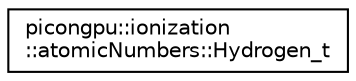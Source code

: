 digraph "Graphical Class Hierarchy"
{
 // LATEX_PDF_SIZE
  edge [fontname="Helvetica",fontsize="10",labelfontname="Helvetica",labelfontsize="10"];
  node [fontname="Helvetica",fontsize="10",shape=record];
  rankdir="LR";
  Node0 [label="picongpu::ionization\l::atomicNumbers::Hydrogen_t",height=0.2,width=0.4,color="black", fillcolor="white", style="filled",URL="$structpicongpu_1_1ionization_1_1atomic_numbers_1_1_hydrogen__t.html",tooltip="H-1 99.98% NA."];
}
